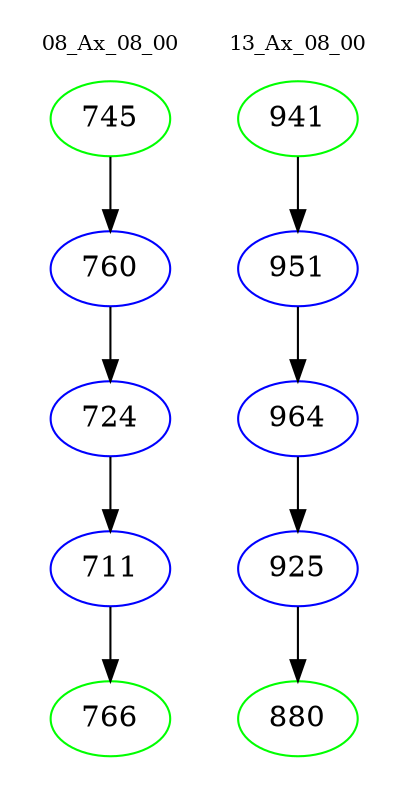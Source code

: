 digraph{
subgraph cluster_0 {
color = white
label = "08_Ax_08_00";
fontsize=10;
T0_745 [label="745", color="green"]
T0_745 -> T0_760 [color="black"]
T0_760 [label="760", color="blue"]
T0_760 -> T0_724 [color="black"]
T0_724 [label="724", color="blue"]
T0_724 -> T0_711 [color="black"]
T0_711 [label="711", color="blue"]
T0_711 -> T0_766 [color="black"]
T0_766 [label="766", color="green"]
}
subgraph cluster_1 {
color = white
label = "13_Ax_08_00";
fontsize=10;
T1_941 [label="941", color="green"]
T1_941 -> T1_951 [color="black"]
T1_951 [label="951", color="blue"]
T1_951 -> T1_964 [color="black"]
T1_964 [label="964", color="blue"]
T1_964 -> T1_925 [color="black"]
T1_925 [label="925", color="blue"]
T1_925 -> T1_880 [color="black"]
T1_880 [label="880", color="green"]
}
}
